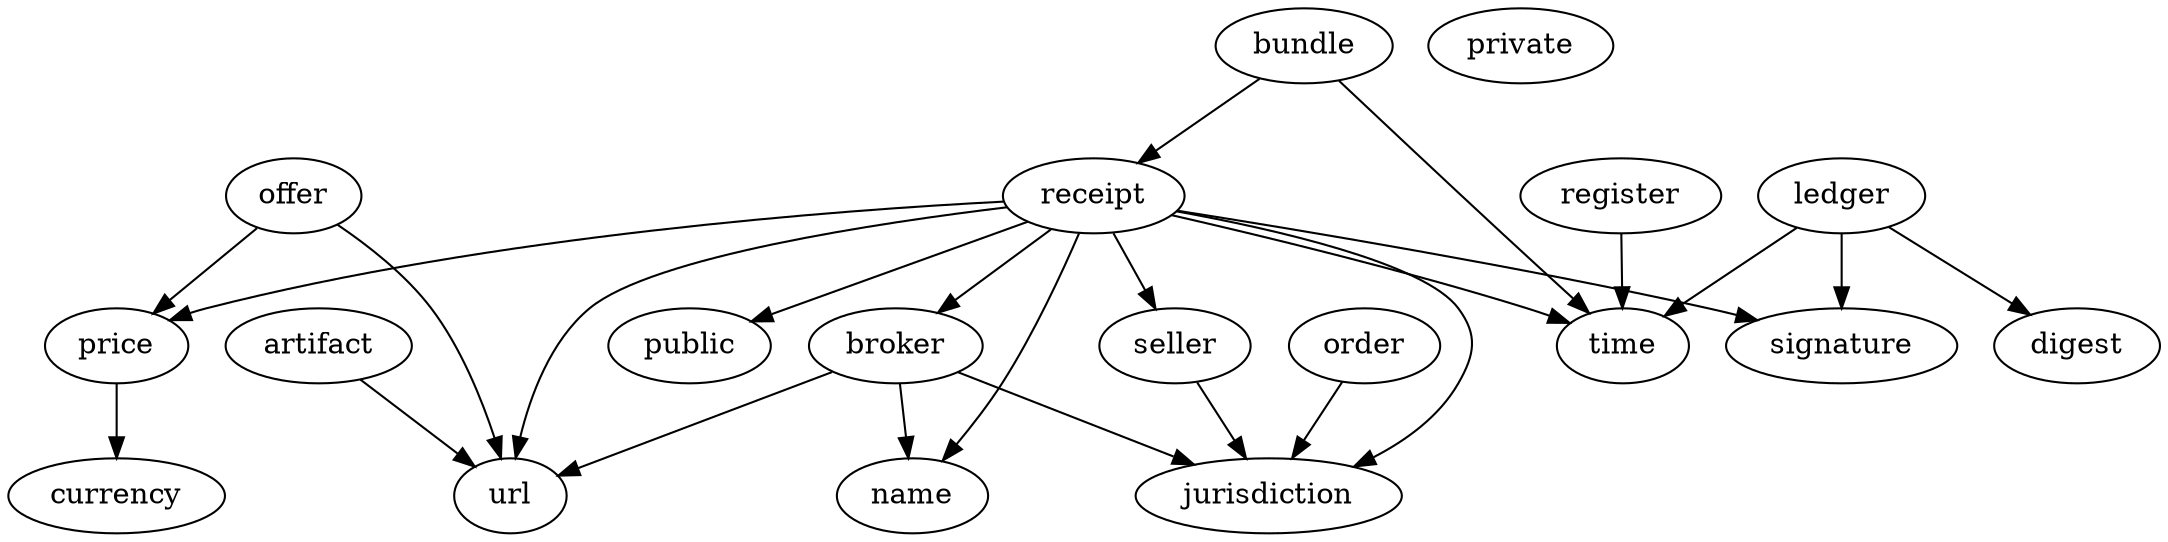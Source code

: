digraph {
  artifact[href="https://protocol.licensezero.com/1.0.0-pre/artifact.json"];
  broker[href="https://protocol.licensezero.com/1.0.0-pre/broker.json"];
  bundle[href="https://protocol.licensezero.com/1.0.0-pre/bundle.json"];
  currency[href="https://protocol.licensezero.com/1.0.0-pre/currency.json"];
  digest[href="https://protocol.licensezero.com/1.0.0-pre/digest.json"];
  jurisdiction[href="https://protocol.licensezero.com/1.0.0-pre/jurisdiction.json"];
  public[href="https://protocol.licensezero.com/1.0.0-pre/public.json"];
  private[href="https://protocol.licensezero.com/1.0.0-pre/private.json"];
  ledger[href="https://protocol.licensezero.com/1.0.0-pre/ledger.json"];
  name[href="https://protocol.licensezero.com/1.0.0-pre/name.json"];
  offer[href="https://protocol.licensezero.com/1.0.0-pre/offer.json"];
  order[href="https://protocol.licensezero.com/1.0.0-pre/order.json"];
  price[href="https://protocol.licensezero.com/1.0.0-pre/price.json"];
  receipt[href="https://protocol.licensezero.com/1.0.0-pre/receipt.json"];
  register[href="https://protocol.licensezero.com/1.0.0-pre/register.json"];
  seller[href="https://protocol.licensezero.com/1.0.0-pre/seller.json"];
  signature[href="https://protocol.licensezero.com/1.0.0-pre/signature.json"];
  time[href="https://protocol.licensezero.com/1.0.0-pre/time.json"];
  url[href="https://protocol.licensezero.com/1.0.0-pre/url.json"];

  artifact -> {url};
  broker -> {jurisdiction, name, url};
  bundle -> {time, receipt};
  ledger -> {digest, signature, time};
  offer -> {price, url};
  order -> {jurisdiction};
  price -> {currency};
  receipt -> {public, url, time, price, jurisdiction, name, seller, broker, signature};
  register -> {time};
  seller -> {jurisdiction};
}
